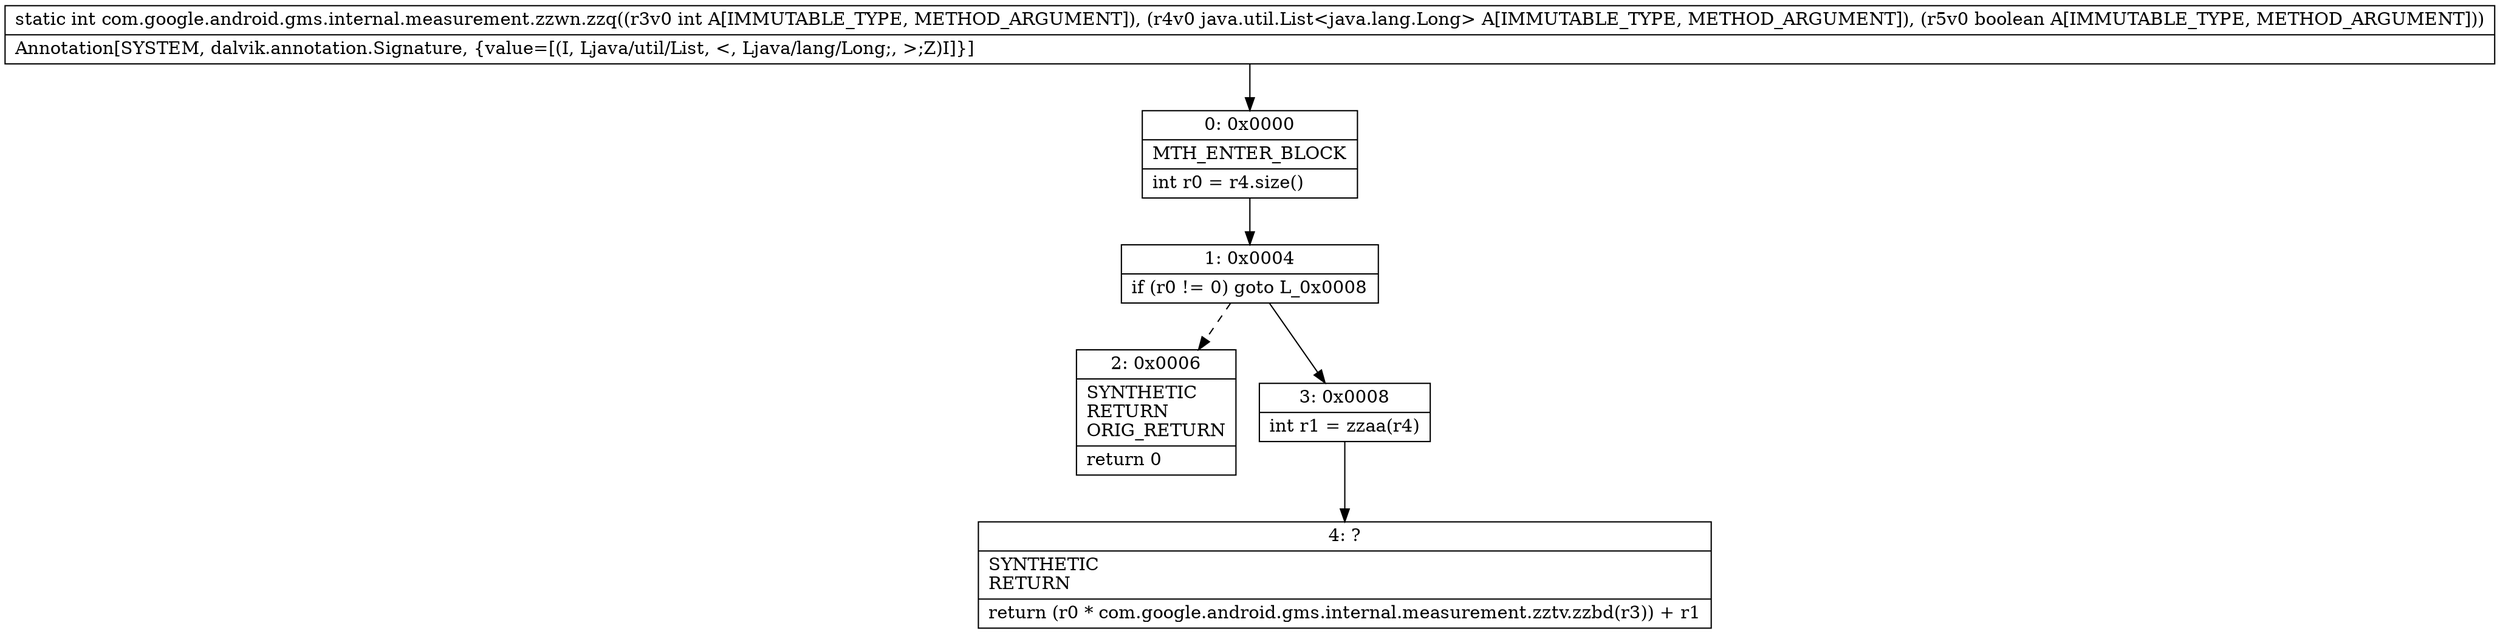digraph "CFG forcom.google.android.gms.internal.measurement.zzwn.zzq(ILjava\/util\/List;Z)I" {
Node_0 [shape=record,label="{0\:\ 0x0000|MTH_ENTER_BLOCK\l|int r0 = r4.size()\l}"];
Node_1 [shape=record,label="{1\:\ 0x0004|if (r0 != 0) goto L_0x0008\l}"];
Node_2 [shape=record,label="{2\:\ 0x0006|SYNTHETIC\lRETURN\lORIG_RETURN\l|return 0\l}"];
Node_3 [shape=record,label="{3\:\ 0x0008|int r1 = zzaa(r4)\l}"];
Node_4 [shape=record,label="{4\:\ ?|SYNTHETIC\lRETURN\l|return (r0 * com.google.android.gms.internal.measurement.zztv.zzbd(r3)) + r1\l}"];
MethodNode[shape=record,label="{static int com.google.android.gms.internal.measurement.zzwn.zzq((r3v0 int A[IMMUTABLE_TYPE, METHOD_ARGUMENT]), (r4v0 java.util.List\<java.lang.Long\> A[IMMUTABLE_TYPE, METHOD_ARGUMENT]), (r5v0 boolean A[IMMUTABLE_TYPE, METHOD_ARGUMENT]))  | Annotation[SYSTEM, dalvik.annotation.Signature, \{value=[(I, Ljava\/util\/List, \<, Ljava\/lang\/Long;, \>;Z)I]\}]\l}"];
MethodNode -> Node_0;
Node_0 -> Node_1;
Node_1 -> Node_2[style=dashed];
Node_1 -> Node_3;
Node_3 -> Node_4;
}

